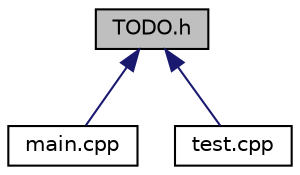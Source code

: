 digraph "TODO.h"
{
 // LATEX_PDF_SIZE
  edge [fontname="Helvetica",fontsize="10",labelfontname="Helvetica",labelfontsize="10"];
  node [fontname="Helvetica",fontsize="10",shape=record];
  Node19 [label="TODO.h",height=0.2,width=0.4,color="black", fillcolor="grey75", style="filled", fontcolor="black",tooltip="definizione e implementazione della classe TODO"];
  Node19 -> Node20 [dir="back",color="midnightblue",fontsize="10",style="solid",fontname="Helvetica"];
  Node20 [label="main.cpp",height=0.2,width=0.4,color="black", fillcolor="white", style="filled",URL="$main_8cpp.html",tooltip="programma principale dell'applicazione TODO-LIST"];
  Node19 -> Node21 [dir="back",color="midnightblue",fontsize="10",style="solid",fontname="Helvetica"];
  Node21 [label="test.cpp",height=0.2,width=0.4,color="black", fillcolor="white", style="filled",URL="$test_8cpp.html",tooltip=" "];
}
